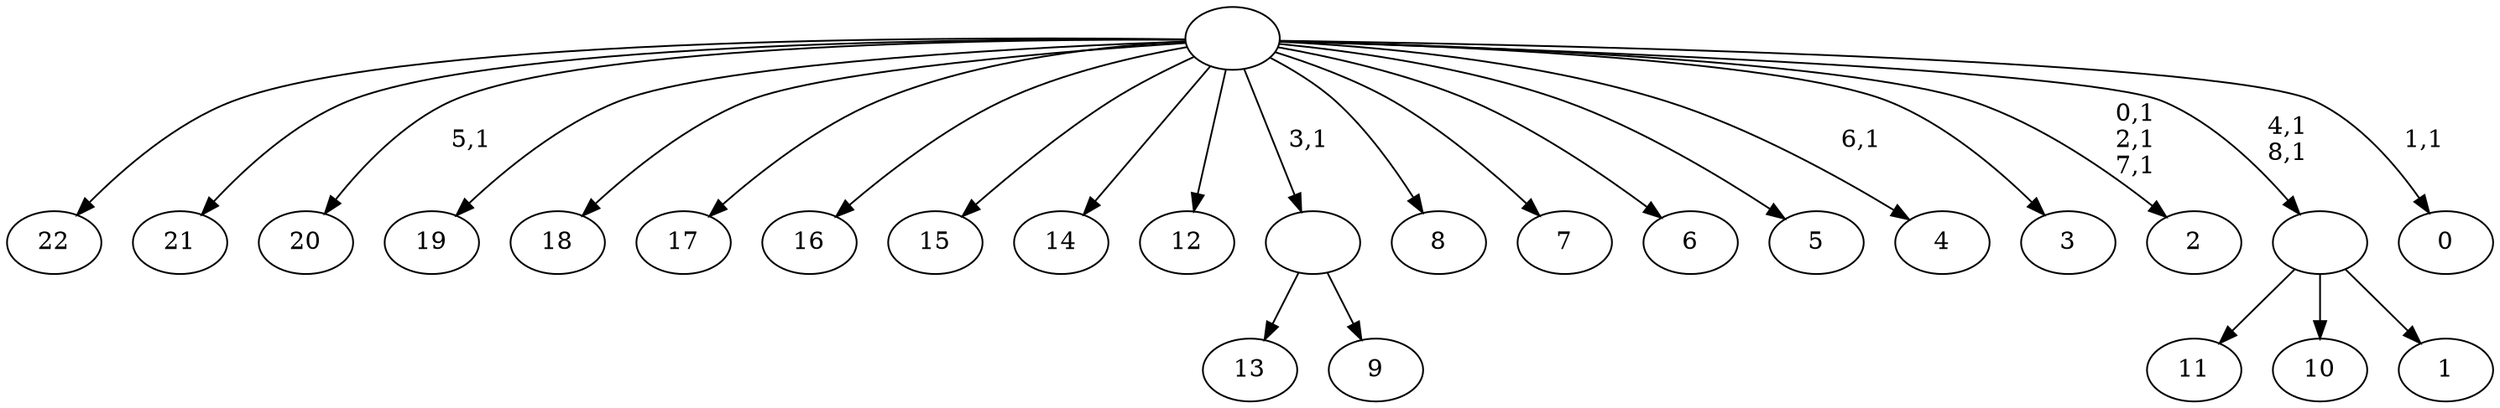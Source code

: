 digraph T {
	32 [label="22"]
	31 [label="21"]
	30 [label="20"]
	28 [label="19"]
	27 [label="18"]
	26 [label="17"]
	25 [label="16"]
	24 [label="15"]
	23 [label="14"]
	22 [label="13"]
	21 [label="12"]
	20 [label="11"]
	19 [label="10"]
	18 [label="9"]
	17 [label=""]
	16 [label="8"]
	15 [label="7"]
	14 [label="6"]
	13 [label="5"]
	12 [label="4"]
	10 [label="3"]
	9 [label="2"]
	5 [label="1"]
	4 [label=""]
	2 [label="0"]
	0 [label=""]
	17 -> 22 [label=""]
	17 -> 18 [label=""]
	4 -> 20 [label=""]
	4 -> 19 [label=""]
	4 -> 5 [label=""]
	0 -> 2 [label="1,1"]
	0 -> 4 [label="4,1\n8,1"]
	0 -> 9 [label="0,1\n2,1\n7,1"]
	0 -> 12 [label="6,1"]
	0 -> 30 [label="5,1"]
	0 -> 32 [label=""]
	0 -> 31 [label=""]
	0 -> 28 [label=""]
	0 -> 27 [label=""]
	0 -> 26 [label=""]
	0 -> 25 [label=""]
	0 -> 24 [label=""]
	0 -> 23 [label=""]
	0 -> 21 [label=""]
	0 -> 17 [label="3,1"]
	0 -> 16 [label=""]
	0 -> 15 [label=""]
	0 -> 14 [label=""]
	0 -> 13 [label=""]
	0 -> 10 [label=""]
}

